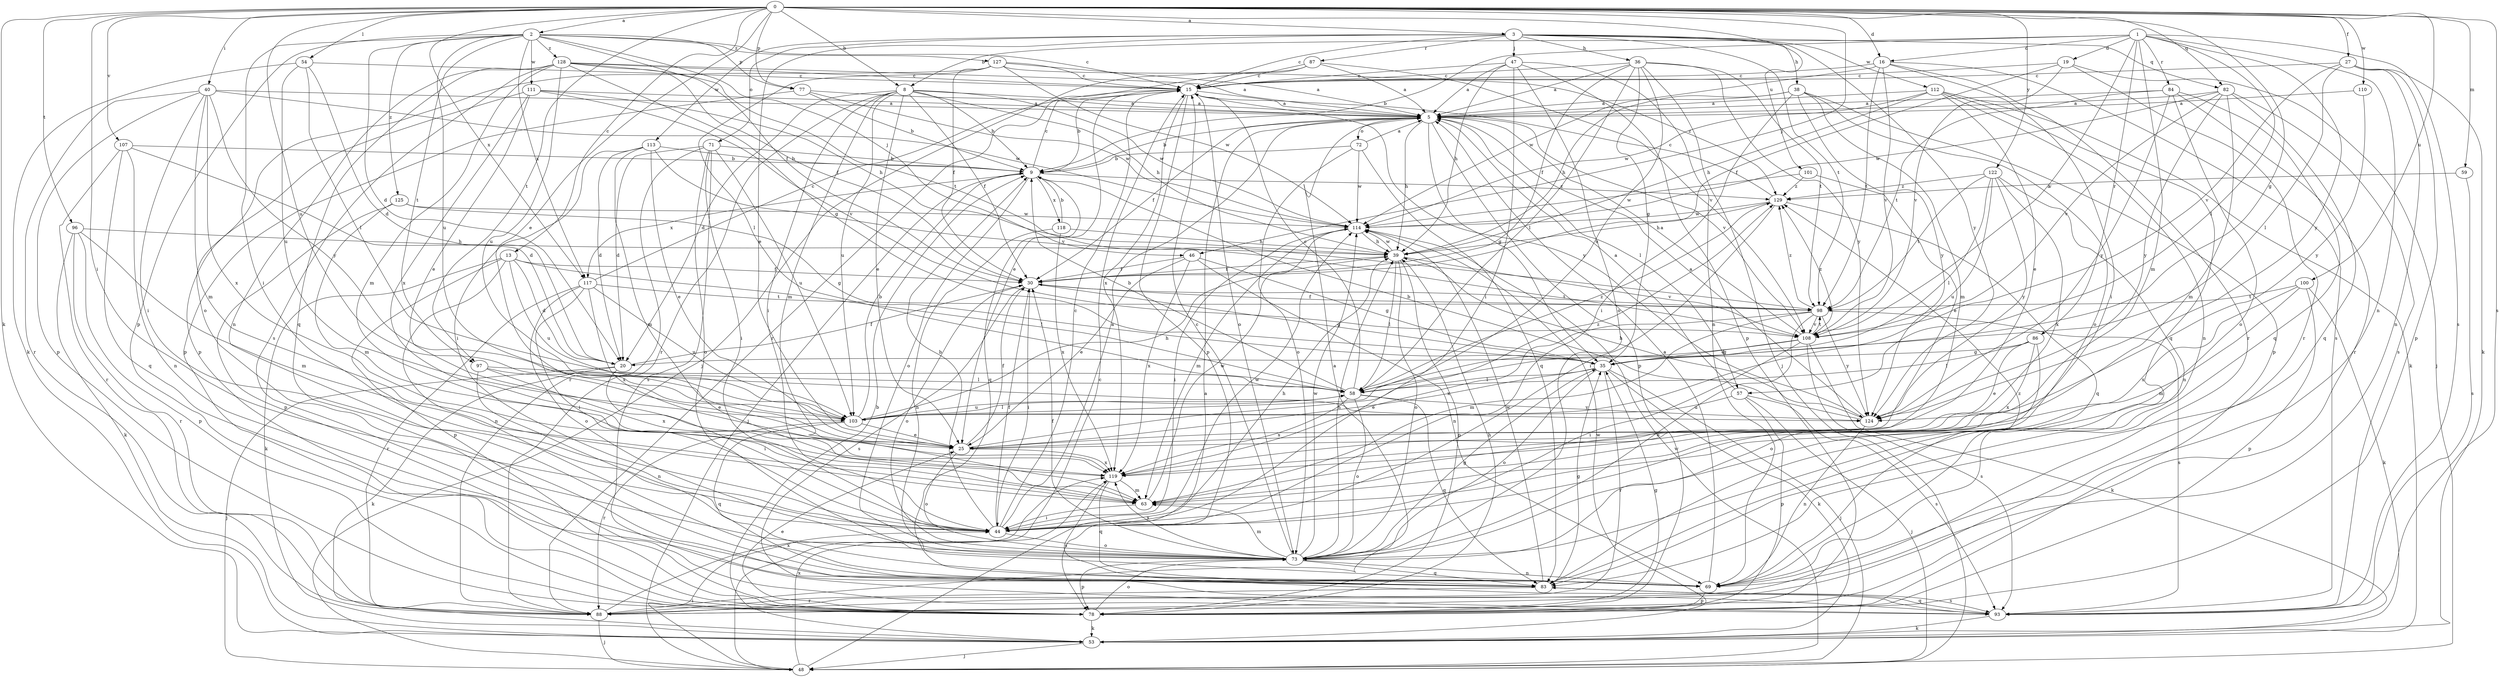 strict digraph  {
0;
1;
2;
3;
5;
8;
9;
13;
15;
16;
19;
20;
25;
27;
30;
35;
36;
38;
39;
40;
44;
46;
47;
48;
53;
54;
57;
58;
59;
63;
69;
71;
72;
73;
77;
78;
82;
83;
84;
86;
87;
88;
93;
96;
97;
98;
100;
101;
103;
107;
108;
110;
111;
112;
113;
114;
117;
118;
119;
122;
124;
125;
127;
128;
129;
0 -> 2  [label=a];
0 -> 3  [label=a];
0 -> 8  [label=b];
0 -> 13  [label=c];
0 -> 16  [label=d];
0 -> 25  [label=e];
0 -> 27  [label=f];
0 -> 35  [label=g];
0 -> 40  [label=i];
0 -> 44  [label=i];
0 -> 46  [label=j];
0 -> 53  [label=k];
0 -> 54  [label=l];
0 -> 59  [label=m];
0 -> 77  [label=p];
0 -> 82  [label=q];
0 -> 93  [label=s];
0 -> 96  [label=t];
0 -> 97  [label=t];
0 -> 100  [label=u];
0 -> 101  [label=u];
0 -> 103  [label=u];
0 -> 107  [label=v];
0 -> 110  [label=w];
0 -> 117  [label=x];
0 -> 122  [label=y];
1 -> 8  [label=b];
1 -> 9  [label=b];
1 -> 16  [label=d];
1 -> 19  [label=d];
1 -> 57  [label=l];
1 -> 63  [label=m];
1 -> 69  [label=n];
1 -> 84  [label=r];
1 -> 86  [label=r];
1 -> 93  [label=s];
1 -> 108  [label=v];
1 -> 124  [label=y];
2 -> 15  [label=c];
2 -> 20  [label=d];
2 -> 30  [label=f];
2 -> 44  [label=i];
2 -> 46  [label=j];
2 -> 77  [label=p];
2 -> 78  [label=p];
2 -> 97  [label=t];
2 -> 103  [label=u];
2 -> 111  [label=w];
2 -> 117  [label=x];
2 -> 125  [label=z];
2 -> 127  [label=z];
2 -> 128  [label=z];
3 -> 15  [label=c];
3 -> 25  [label=e];
3 -> 36  [label=h];
3 -> 38  [label=h];
3 -> 47  [label=j];
3 -> 71  [label=o];
3 -> 82  [label=q];
3 -> 87  [label=r];
3 -> 98  [label=t];
3 -> 112  [label=w];
3 -> 113  [label=w];
3 -> 124  [label=y];
5 -> 9  [label=b];
5 -> 30  [label=f];
5 -> 35  [label=g];
5 -> 39  [label=h];
5 -> 57  [label=l];
5 -> 72  [label=o];
5 -> 78  [label=p];
5 -> 108  [label=v];
8 -> 5  [label=a];
8 -> 9  [label=b];
8 -> 20  [label=d];
8 -> 25  [label=e];
8 -> 30  [label=f];
8 -> 39  [label=h];
8 -> 44  [label=i];
8 -> 63  [label=m];
8 -> 88  [label=r];
8 -> 103  [label=u];
8 -> 114  [label=w];
9 -> 15  [label=c];
9 -> 48  [label=j];
9 -> 73  [label=o];
9 -> 83  [label=q];
9 -> 117  [label=x];
9 -> 118  [label=x];
9 -> 129  [label=z];
13 -> 20  [label=d];
13 -> 30  [label=f];
13 -> 53  [label=k];
13 -> 58  [label=l];
13 -> 69  [label=n];
13 -> 78  [label=p];
13 -> 103  [label=u];
15 -> 5  [label=a];
15 -> 9  [label=b];
15 -> 25  [label=e];
15 -> 73  [label=o];
15 -> 78  [label=p];
15 -> 119  [label=x];
15 -> 124  [label=y];
16 -> 15  [label=c];
16 -> 44  [label=i];
16 -> 88  [label=r];
16 -> 93  [label=s];
16 -> 98  [label=t];
16 -> 108  [label=v];
16 -> 114  [label=w];
19 -> 15  [label=c];
19 -> 30  [label=f];
19 -> 48  [label=j];
19 -> 88  [label=r];
19 -> 108  [label=v];
20 -> 30  [label=f];
20 -> 44  [label=i];
20 -> 48  [label=j];
20 -> 53  [label=k];
25 -> 30  [label=f];
25 -> 73  [label=o];
25 -> 119  [label=x];
25 -> 129  [label=z];
27 -> 15  [label=c];
27 -> 53  [label=k];
27 -> 58  [label=l];
27 -> 69  [label=n];
27 -> 78  [label=p];
27 -> 108  [label=v];
30 -> 35  [label=g];
30 -> 44  [label=i];
30 -> 73  [label=o];
30 -> 93  [label=s];
30 -> 98  [label=t];
35 -> 25  [label=e];
35 -> 48  [label=j];
35 -> 53  [label=k];
35 -> 58  [label=l];
35 -> 73  [label=o];
35 -> 88  [label=r];
36 -> 5  [label=a];
36 -> 15  [label=c];
36 -> 30  [label=f];
36 -> 35  [label=g];
36 -> 48  [label=j];
36 -> 58  [label=l];
36 -> 98  [label=t];
36 -> 103  [label=u];
36 -> 124  [label=y];
38 -> 5  [label=a];
38 -> 39  [label=h];
38 -> 44  [label=i];
38 -> 63  [label=m];
38 -> 73  [label=o];
38 -> 78  [label=p];
38 -> 124  [label=y];
39 -> 30  [label=f];
39 -> 58  [label=l];
39 -> 73  [label=o];
39 -> 78  [label=p];
39 -> 108  [label=v];
39 -> 114  [label=w];
40 -> 5  [label=a];
40 -> 44  [label=i];
40 -> 63  [label=m];
40 -> 78  [label=p];
40 -> 88  [label=r];
40 -> 114  [label=w];
40 -> 119  [label=x];
40 -> 124  [label=y];
44 -> 5  [label=a];
44 -> 9  [label=b];
44 -> 15  [label=c];
44 -> 30  [label=f];
44 -> 39  [label=h];
44 -> 73  [label=o];
44 -> 114  [label=w];
46 -> 25  [label=e];
46 -> 30  [label=f];
46 -> 35  [label=g];
46 -> 69  [label=n];
46 -> 119  [label=x];
47 -> 5  [label=a];
47 -> 15  [label=c];
47 -> 39  [label=h];
47 -> 44  [label=i];
47 -> 69  [label=n];
47 -> 73  [label=o];
47 -> 78  [label=p];
48 -> 5  [label=a];
48 -> 15  [label=c];
48 -> 44  [label=i];
48 -> 114  [label=w];
48 -> 119  [label=x];
53 -> 9  [label=b];
53 -> 48  [label=j];
53 -> 114  [label=w];
54 -> 15  [label=c];
54 -> 20  [label=d];
54 -> 53  [label=k];
54 -> 58  [label=l];
54 -> 103  [label=u];
57 -> 5  [label=a];
57 -> 48  [label=j];
57 -> 78  [label=p];
57 -> 93  [label=s];
57 -> 103  [label=u];
58 -> 9  [label=b];
58 -> 15  [label=c];
58 -> 73  [label=o];
58 -> 83  [label=q];
58 -> 103  [label=u];
58 -> 119  [label=x];
58 -> 124  [label=y];
58 -> 129  [label=z];
59 -> 93  [label=s];
59 -> 129  [label=z];
63 -> 44  [label=i];
63 -> 114  [label=w];
69 -> 5  [label=a];
69 -> 78  [label=p];
69 -> 129  [label=z];
71 -> 9  [label=b];
71 -> 20  [label=d];
71 -> 44  [label=i];
71 -> 73  [label=o];
71 -> 88  [label=r];
71 -> 93  [label=s];
71 -> 103  [label=u];
72 -> 5  [label=a];
72 -> 9  [label=b];
72 -> 73  [label=o];
72 -> 83  [label=q];
72 -> 114  [label=w];
73 -> 15  [label=c];
73 -> 30  [label=f];
73 -> 35  [label=g];
73 -> 39  [label=h];
73 -> 63  [label=m];
73 -> 69  [label=n];
73 -> 78  [label=p];
73 -> 83  [label=q];
73 -> 114  [label=w];
73 -> 119  [label=x];
77 -> 5  [label=a];
77 -> 9  [label=b];
77 -> 78  [label=p];
77 -> 114  [label=w];
78 -> 25  [label=e];
78 -> 35  [label=g];
78 -> 39  [label=h];
78 -> 53  [label=k];
78 -> 73  [label=o];
82 -> 5  [label=a];
82 -> 63  [label=m];
82 -> 83  [label=q];
82 -> 93  [label=s];
82 -> 108  [label=v];
82 -> 114  [label=w];
82 -> 124  [label=y];
83 -> 35  [label=g];
83 -> 88  [label=r];
83 -> 93  [label=s];
83 -> 114  [label=w];
84 -> 5  [label=a];
84 -> 73  [label=o];
84 -> 83  [label=q];
84 -> 88  [label=r];
84 -> 98  [label=t];
84 -> 124  [label=y];
86 -> 25  [label=e];
86 -> 35  [label=g];
86 -> 58  [label=l];
86 -> 73  [label=o];
86 -> 119  [label=x];
87 -> 5  [label=a];
87 -> 15  [label=c];
87 -> 48  [label=j];
87 -> 88  [label=r];
87 -> 108  [label=v];
88 -> 5  [label=a];
88 -> 48  [label=j];
88 -> 119  [label=x];
93 -> 53  [label=k];
93 -> 83  [label=q];
96 -> 39  [label=h];
96 -> 53  [label=k];
96 -> 63  [label=m];
96 -> 78  [label=p];
96 -> 88  [label=r];
97 -> 25  [label=e];
97 -> 58  [label=l];
97 -> 69  [label=n];
97 -> 119  [label=x];
98 -> 30  [label=f];
98 -> 63  [label=m];
98 -> 73  [label=o];
98 -> 93  [label=s];
98 -> 108  [label=v];
98 -> 119  [label=x];
98 -> 124  [label=y];
98 -> 129  [label=z];
100 -> 53  [label=k];
100 -> 63  [label=m];
100 -> 78  [label=p];
100 -> 98  [label=t];
100 -> 119  [label=x];
101 -> 25  [label=e];
101 -> 114  [label=w];
101 -> 129  [label=z];
103 -> 9  [label=b];
103 -> 25  [label=e];
103 -> 39  [label=h];
103 -> 58  [label=l];
103 -> 83  [label=q];
103 -> 88  [label=r];
107 -> 9  [label=b];
107 -> 20  [label=d];
107 -> 69  [label=n];
107 -> 83  [label=q];
107 -> 88  [label=r];
108 -> 5  [label=a];
108 -> 20  [label=d];
108 -> 35  [label=g];
108 -> 44  [label=i];
108 -> 53  [label=k];
108 -> 93  [label=s];
108 -> 98  [label=t];
108 -> 129  [label=z];
110 -> 5  [label=a];
110 -> 124  [label=y];
111 -> 5  [label=a];
111 -> 25  [label=e];
111 -> 39  [label=h];
111 -> 78  [label=p];
111 -> 108  [label=v];
111 -> 119  [label=x];
112 -> 5  [label=a];
112 -> 25  [label=e];
112 -> 39  [label=h];
112 -> 53  [label=k];
112 -> 69  [label=n];
112 -> 83  [label=q];
112 -> 114  [label=w];
113 -> 9  [label=b];
113 -> 20  [label=d];
113 -> 25  [label=e];
113 -> 44  [label=i];
113 -> 63  [label=m];
113 -> 108  [label=v];
114 -> 39  [label=h];
114 -> 44  [label=i];
114 -> 63  [label=m];
117 -> 15  [label=c];
117 -> 44  [label=i];
117 -> 73  [label=o];
117 -> 88  [label=r];
117 -> 98  [label=t];
117 -> 103  [label=u];
117 -> 119  [label=x];
118 -> 9  [label=b];
118 -> 39  [label=h];
118 -> 69  [label=n];
118 -> 119  [label=x];
119 -> 63  [label=m];
119 -> 83  [label=q];
119 -> 93  [label=s];
122 -> 58  [label=l];
122 -> 69  [label=n];
122 -> 98  [label=t];
122 -> 103  [label=u];
122 -> 119  [label=x];
122 -> 124  [label=y];
122 -> 129  [label=z];
124 -> 5  [label=a];
124 -> 9  [label=b];
124 -> 39  [label=h];
124 -> 69  [label=n];
125 -> 35  [label=g];
125 -> 63  [label=m];
125 -> 78  [label=p];
125 -> 114  [label=w];
127 -> 5  [label=a];
127 -> 15  [label=c];
127 -> 30  [label=f];
127 -> 58  [label=l];
127 -> 73  [label=o];
127 -> 114  [label=w];
127 -> 129  [label=z];
128 -> 5  [label=a];
128 -> 15  [label=c];
128 -> 30  [label=f];
128 -> 35  [label=g];
128 -> 63  [label=m];
128 -> 69  [label=n];
128 -> 83  [label=q];
128 -> 93  [label=s];
128 -> 98  [label=t];
128 -> 103  [label=u];
129 -> 15  [label=c];
129 -> 39  [label=h];
129 -> 44  [label=i];
129 -> 83  [label=q];
129 -> 114  [label=w];
}
